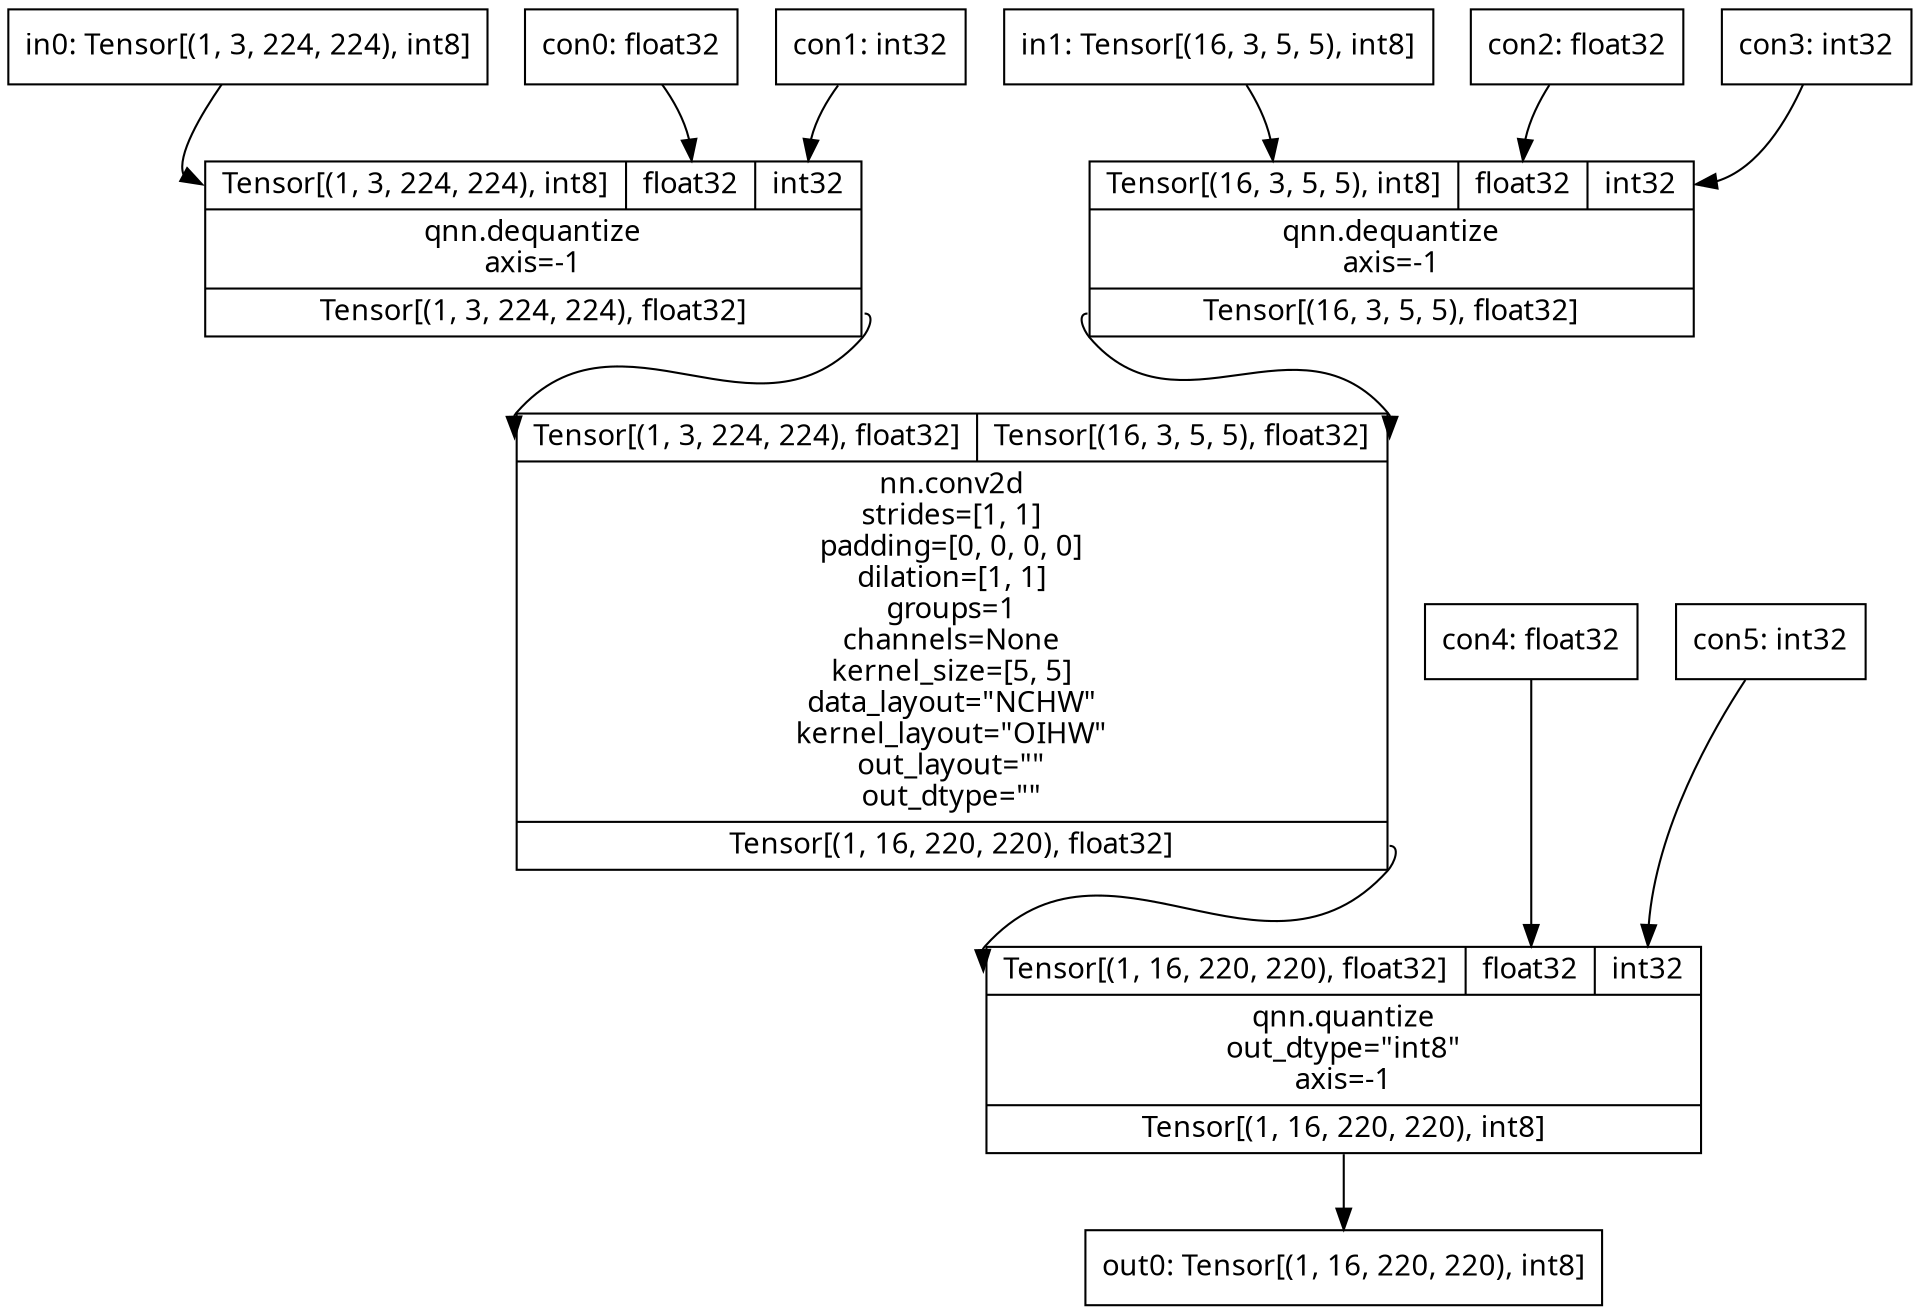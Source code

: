 digraph code {
	node [fontname="Linux Biolinum O" shape=record]
	in0 [label="in0: Tensor[(1, 3, 224, 224), int8]"]
	con0 [label="con0: float32"]
	con1 [label="con1: int32"]
	opr0 [label="{{<i0>Tensor[(1, 3, 224, 224), int8]|<i1>float32|<i2>int32}|qnn.dequantize\naxis=-1|{<o0>Tensor[(1, 3, 224, 224), float32]}}"]
	in0 -> opr0:i0
	con0 -> opr0:i1
	con1 -> opr0:i2
	in1 [label="in1: Tensor[(16, 3, 5, 5), int8]"]
	con2 [label="con2: float32"]
	con3 [label="con3: int32"]
	opr1 [label="{{<i0>Tensor[(16, 3, 5, 5), int8]|<i1>float32|<i2>int32}|qnn.dequantize\naxis=-1|{<o0>Tensor[(16, 3, 5, 5), float32]}}"]
	in1 -> opr1:i0
	con2 -> opr1:i1
	con3 -> opr1:i2
	opr2 [label="{{<i0>Tensor[(1, 3, 224, 224), float32]|<i1>Tensor[(16, 3, 5, 5), float32]}|nn.conv2d\nstrides=[1, 1]\npadding=[0, 0, 0, 0]\ndilation=[1, 1]\ngroups=1\nchannels=None\nkernel_size=[5, 5]\ndata_layout=\"NCHW\"\nkernel_layout=\"OIHW\"\nout_layout=\"\"\nout_dtype=\"\"|{<o0>Tensor[(1, 16, 220, 220), float32]}}"]
	opr0:o0 -> opr2:i0
	opr1:o0 -> opr2:i1
	con4 [label="con4: float32"]
	con5 [label="con5: int32"]
	opr3 [label="{{<i0>Tensor[(1, 16, 220, 220), float32]|<i1>float32|<i2>int32}|qnn.quantize\nout_dtype=\"int8\"\naxis=-1|{<o0>Tensor[(1, 16, 220, 220), int8]}}"]
	opr2:o0 -> opr3:i0
	con4 -> opr3:i1
	con5 -> opr3:i2
	out0 [label="out0: Tensor[(1, 16, 220, 220), int8]"]
	opr3:o0 -> out0
}
